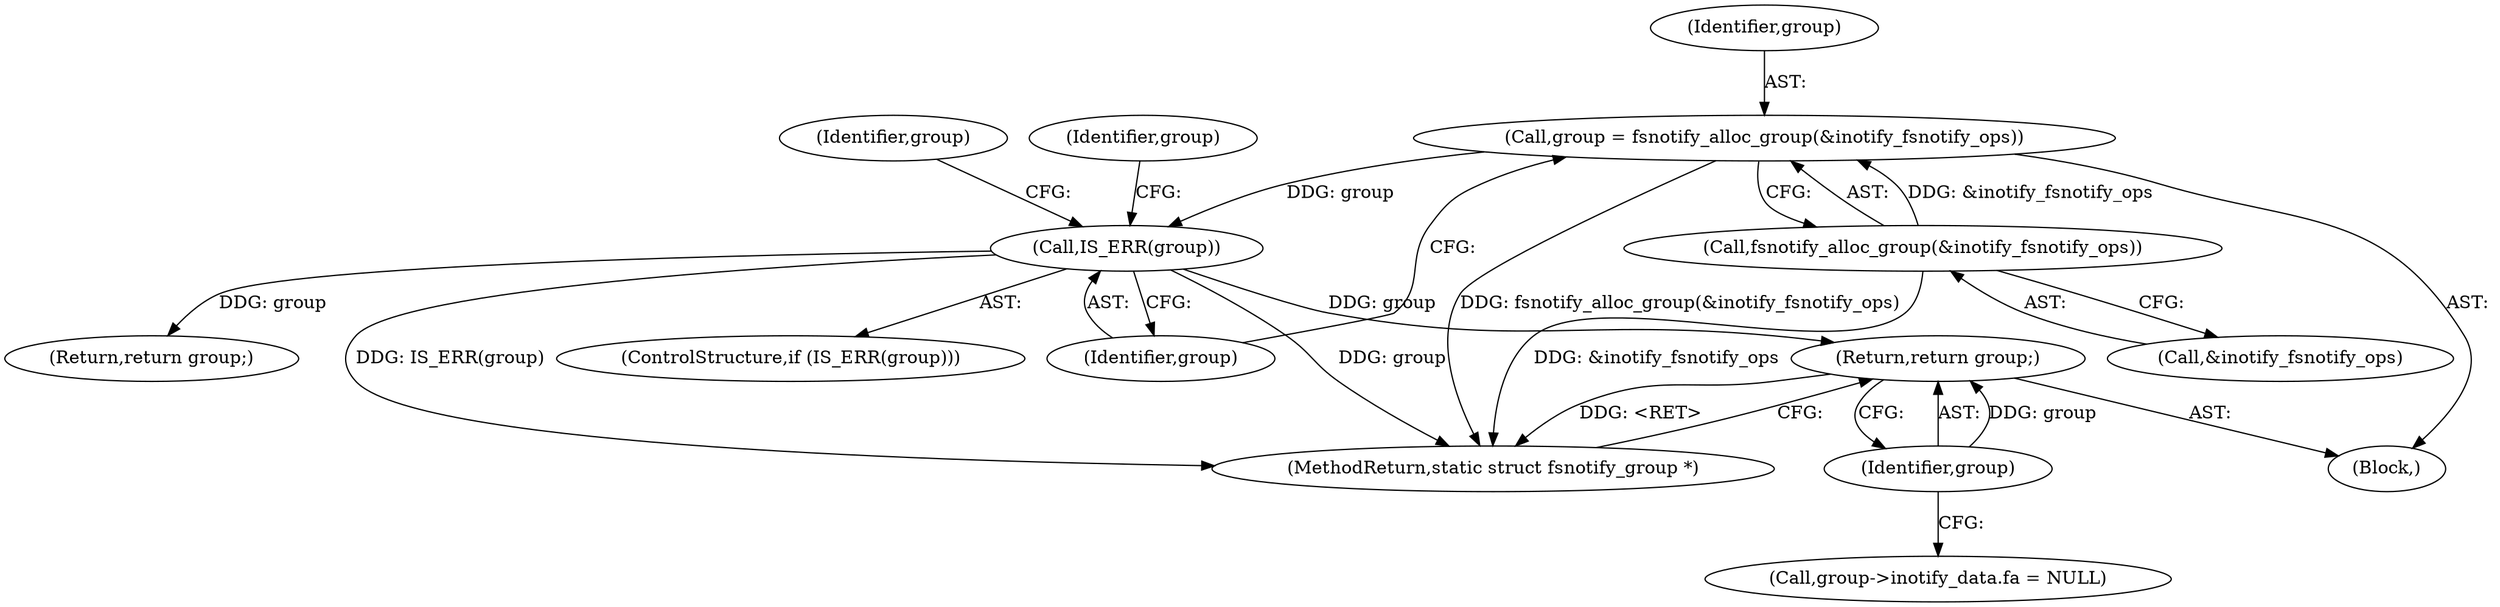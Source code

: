 digraph "0_linux_d0de4dc584ec6aa3b26fffea320a8457827768fc_1@pointer" {
"1000155" [label="(Return,return group;)"];
"1000156" [label="(Identifier,group)"];
"1000111" [label="(Call,IS_ERR(group))"];
"1000105" [label="(Call,group = fsnotify_alloc_group(&inotify_fsnotify_ops))"];
"1000107" [label="(Call,fsnotify_alloc_group(&inotify_fsnotify_ops))"];
"1000108" [label="(Call,&inotify_fsnotify_ops)"];
"1000156" [label="(Identifier,group)"];
"1000110" [label="(ControlStructure,if (IS_ERR(group)))"];
"1000117" [label="(Identifier,group)"];
"1000105" [label="(Call,group = fsnotify_alloc_group(&inotify_fsnotify_ops))"];
"1000155" [label="(Return,return group;)"];
"1000106" [label="(Identifier,group)"];
"1000111" [label="(Call,IS_ERR(group))"];
"1000112" [label="(Identifier,group)"];
"1000107" [label="(Call,fsnotify_alloc_group(&inotify_fsnotify_ops))"];
"1000148" [label="(Call,group->inotify_data.fa = NULL)"];
"1000114" [label="(Identifier,group)"];
"1000113" [label="(Return,return group;)"];
"1000103" [label="(Block,)"];
"1000157" [label="(MethodReturn,static struct fsnotify_group *)"];
"1000155" -> "1000103"  [label="AST: "];
"1000155" -> "1000156"  [label="CFG: "];
"1000156" -> "1000155"  [label="AST: "];
"1000157" -> "1000155"  [label="CFG: "];
"1000155" -> "1000157"  [label="DDG: <RET>"];
"1000156" -> "1000155"  [label="DDG: group"];
"1000111" -> "1000155"  [label="DDG: group"];
"1000156" -> "1000148"  [label="CFG: "];
"1000111" -> "1000110"  [label="AST: "];
"1000111" -> "1000112"  [label="CFG: "];
"1000112" -> "1000111"  [label="AST: "];
"1000114" -> "1000111"  [label="CFG: "];
"1000117" -> "1000111"  [label="CFG: "];
"1000111" -> "1000157"  [label="DDG: group"];
"1000111" -> "1000157"  [label="DDG: IS_ERR(group)"];
"1000105" -> "1000111"  [label="DDG: group"];
"1000111" -> "1000113"  [label="DDG: group"];
"1000105" -> "1000103"  [label="AST: "];
"1000105" -> "1000107"  [label="CFG: "];
"1000106" -> "1000105"  [label="AST: "];
"1000107" -> "1000105"  [label="AST: "];
"1000112" -> "1000105"  [label="CFG: "];
"1000105" -> "1000157"  [label="DDG: fsnotify_alloc_group(&inotify_fsnotify_ops)"];
"1000107" -> "1000105"  [label="DDG: &inotify_fsnotify_ops"];
"1000107" -> "1000108"  [label="CFG: "];
"1000108" -> "1000107"  [label="AST: "];
"1000107" -> "1000157"  [label="DDG: &inotify_fsnotify_ops"];
}
